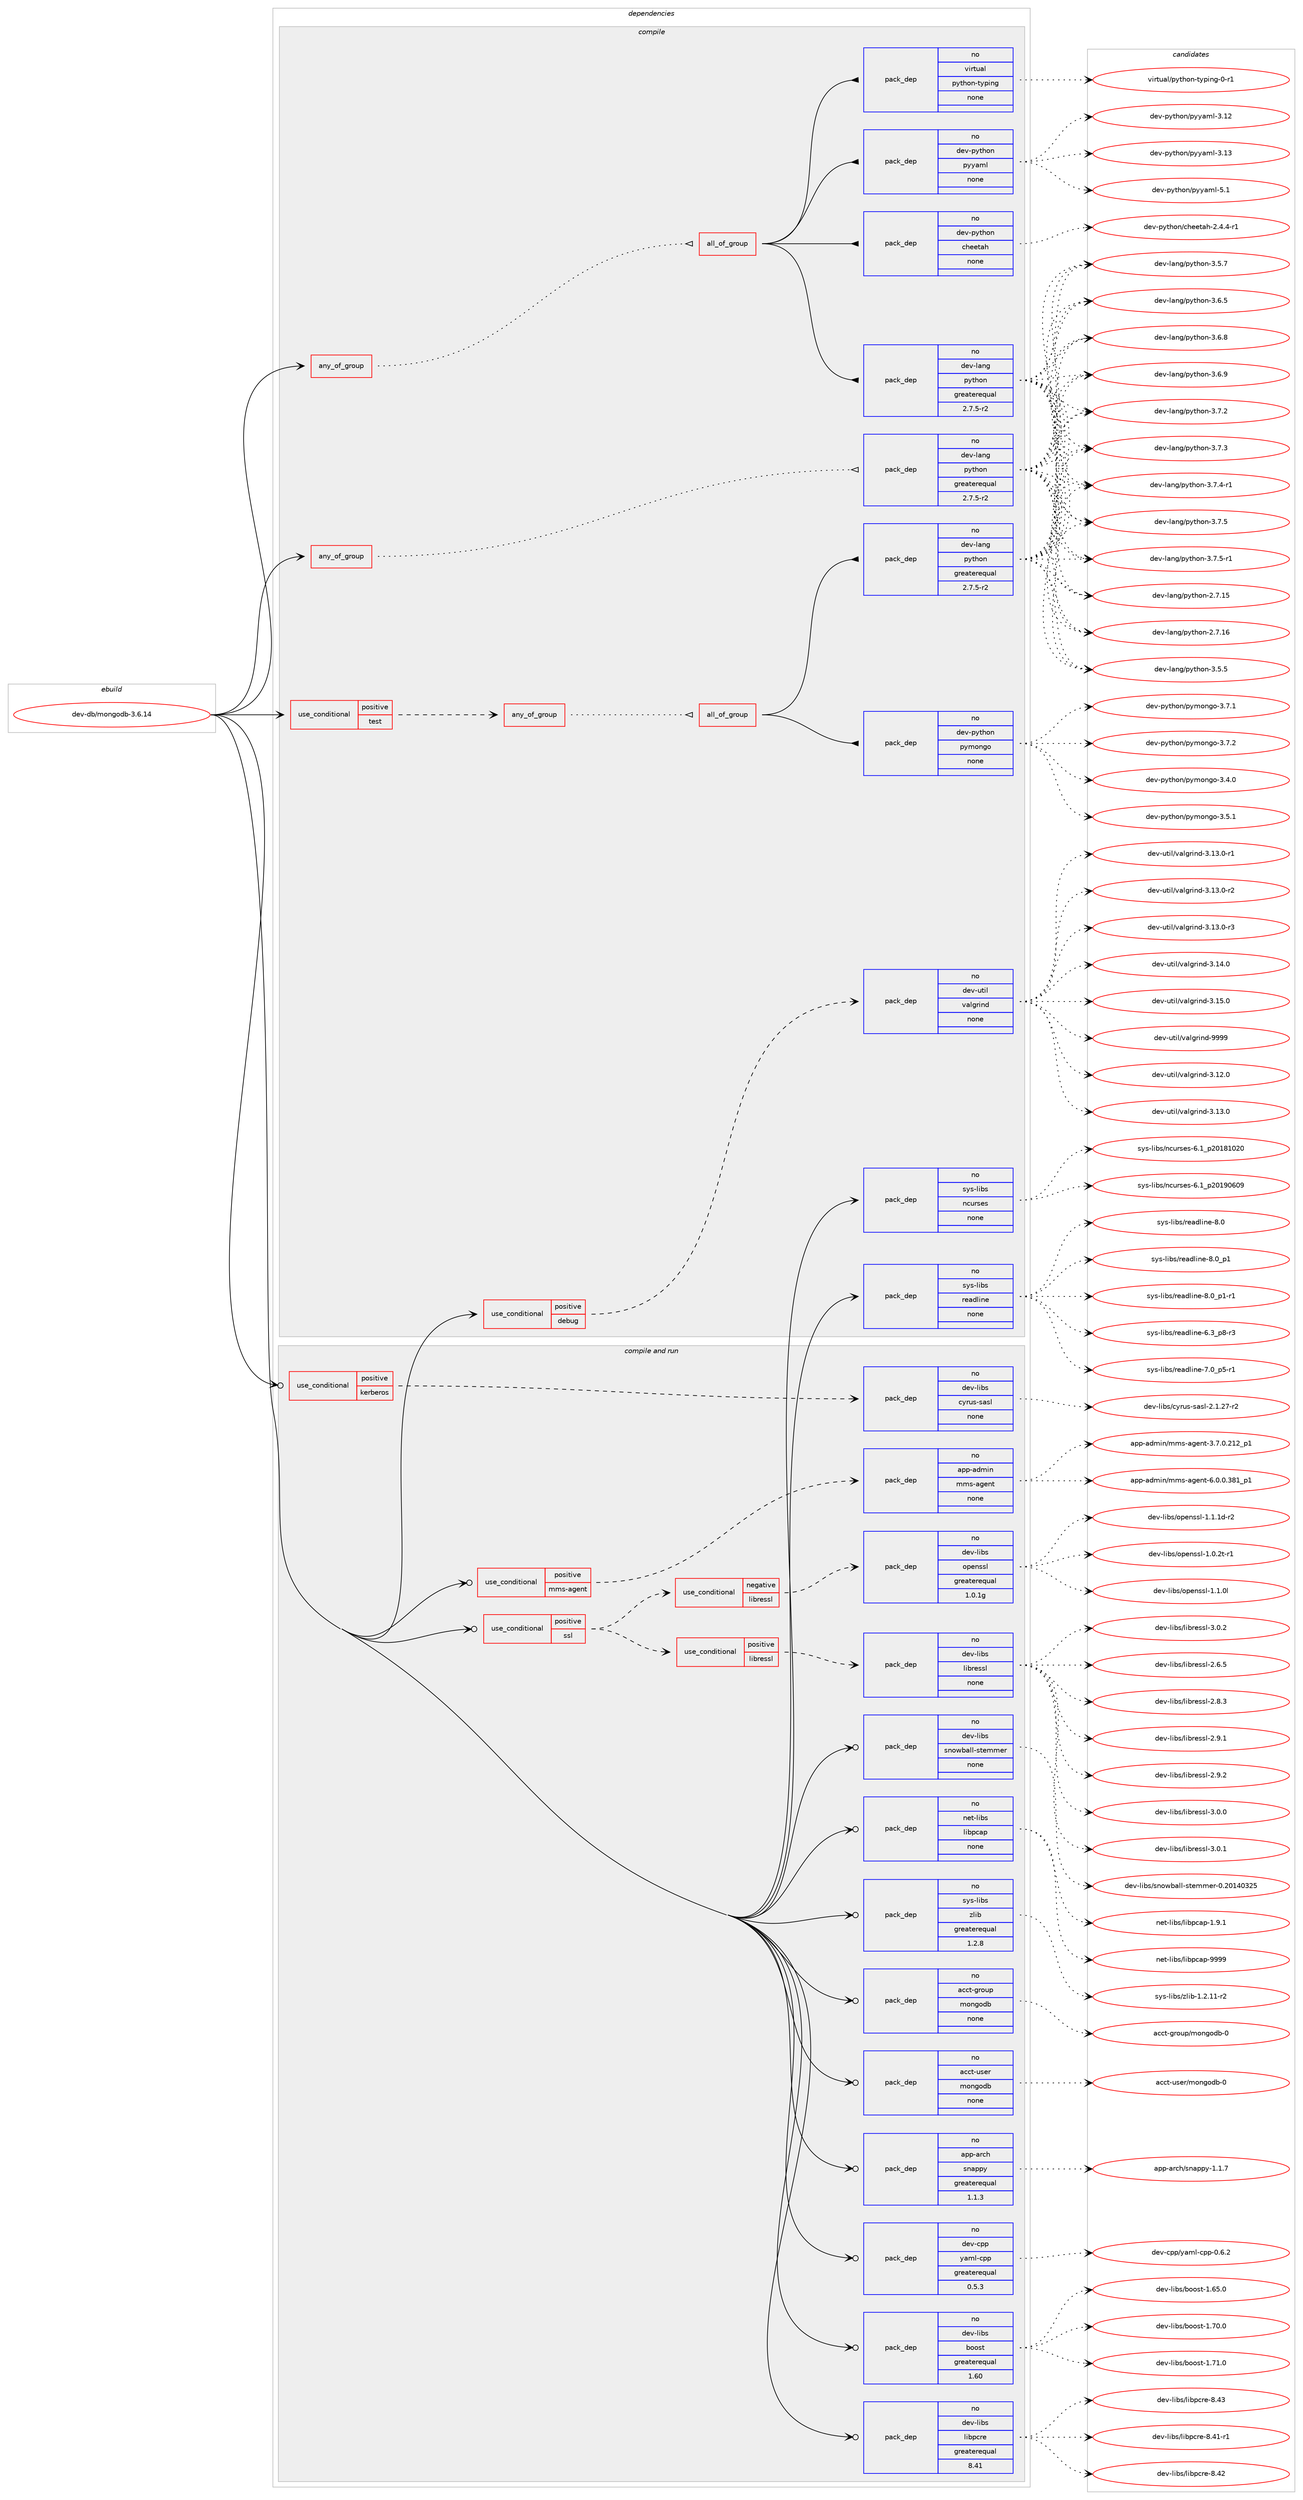 digraph prolog {

# *************
# Graph options
# *************

newrank=true;
concentrate=true;
compound=true;
graph [rankdir=LR,fontname=Helvetica,fontsize=10,ranksep=1.5];#, ranksep=2.5, nodesep=0.2];
edge  [arrowhead=vee];
node  [fontname=Helvetica,fontsize=10];

# **********
# The ebuild
# **********

subgraph cluster_leftcol {
color=gray;
rank=same;
label=<<i>ebuild</i>>;
id [label="dev-db/mongodb-3.6.14", color=red, width=4, href="../dev-db/mongodb-3.6.14.svg"];
}

# ****************
# The dependencies
# ****************

subgraph cluster_midcol {
color=gray;
label=<<i>dependencies</i>>;
subgraph cluster_compile {
fillcolor="#eeeeee";
style=filled;
label=<<i>compile</i>>;
subgraph any9306 {
dependency519684 [label=<<TABLE BORDER="0" CELLBORDER="1" CELLSPACING="0" CELLPADDING="4"><TR><TD CELLPADDING="10">any_of_group</TD></TR></TABLE>>, shape=none, color=red];subgraph all333 {
dependency519685 [label=<<TABLE BORDER="0" CELLBORDER="1" CELLSPACING="0" CELLPADDING="4"><TR><TD CELLPADDING="10">all_of_group</TD></TR></TABLE>>, shape=none, color=red];subgraph pack386896 {
dependency519686 [label=<<TABLE BORDER="0" CELLBORDER="1" CELLSPACING="0" CELLPADDING="4" WIDTH="220"><TR><TD ROWSPAN="6" CELLPADDING="30">pack_dep</TD></TR><TR><TD WIDTH="110">no</TD></TR><TR><TD>dev-lang</TD></TR><TR><TD>python</TD></TR><TR><TD>greaterequal</TD></TR><TR><TD>2.7.5-r2</TD></TR></TABLE>>, shape=none, color=blue];
}
dependency519685:e -> dependency519686:w [weight=20,style="solid",arrowhead="inv"];
subgraph pack386897 {
dependency519687 [label=<<TABLE BORDER="0" CELLBORDER="1" CELLSPACING="0" CELLPADDING="4" WIDTH="220"><TR><TD ROWSPAN="6" CELLPADDING="30">pack_dep</TD></TR><TR><TD WIDTH="110">no</TD></TR><TR><TD>dev-python</TD></TR><TR><TD>cheetah</TD></TR><TR><TD>none</TD></TR><TR><TD></TD></TR></TABLE>>, shape=none, color=blue];
}
dependency519685:e -> dependency519687:w [weight=20,style="solid",arrowhead="inv"];
subgraph pack386898 {
dependency519688 [label=<<TABLE BORDER="0" CELLBORDER="1" CELLSPACING="0" CELLPADDING="4" WIDTH="220"><TR><TD ROWSPAN="6" CELLPADDING="30">pack_dep</TD></TR><TR><TD WIDTH="110">no</TD></TR><TR><TD>dev-python</TD></TR><TR><TD>pyyaml</TD></TR><TR><TD>none</TD></TR><TR><TD></TD></TR></TABLE>>, shape=none, color=blue];
}
dependency519685:e -> dependency519688:w [weight=20,style="solid",arrowhead="inv"];
subgraph pack386899 {
dependency519689 [label=<<TABLE BORDER="0" CELLBORDER="1" CELLSPACING="0" CELLPADDING="4" WIDTH="220"><TR><TD ROWSPAN="6" CELLPADDING="30">pack_dep</TD></TR><TR><TD WIDTH="110">no</TD></TR><TR><TD>virtual</TD></TR><TR><TD>python-typing</TD></TR><TR><TD>none</TD></TR><TR><TD></TD></TR></TABLE>>, shape=none, color=blue];
}
dependency519685:e -> dependency519689:w [weight=20,style="solid",arrowhead="inv"];
}
dependency519684:e -> dependency519685:w [weight=20,style="dotted",arrowhead="oinv"];
}
id:e -> dependency519684:w [weight=20,style="solid",arrowhead="vee"];
subgraph any9307 {
dependency519690 [label=<<TABLE BORDER="0" CELLBORDER="1" CELLSPACING="0" CELLPADDING="4"><TR><TD CELLPADDING="10">any_of_group</TD></TR></TABLE>>, shape=none, color=red];subgraph pack386900 {
dependency519691 [label=<<TABLE BORDER="0" CELLBORDER="1" CELLSPACING="0" CELLPADDING="4" WIDTH="220"><TR><TD ROWSPAN="6" CELLPADDING="30">pack_dep</TD></TR><TR><TD WIDTH="110">no</TD></TR><TR><TD>dev-lang</TD></TR><TR><TD>python</TD></TR><TR><TD>greaterequal</TD></TR><TR><TD>2.7.5-r2</TD></TR></TABLE>>, shape=none, color=blue];
}
dependency519690:e -> dependency519691:w [weight=20,style="dotted",arrowhead="oinv"];
}
id:e -> dependency519690:w [weight=20,style="solid",arrowhead="vee"];
subgraph cond123152 {
dependency519692 [label=<<TABLE BORDER="0" CELLBORDER="1" CELLSPACING="0" CELLPADDING="4"><TR><TD ROWSPAN="3" CELLPADDING="10">use_conditional</TD></TR><TR><TD>positive</TD></TR><TR><TD>debug</TD></TR></TABLE>>, shape=none, color=red];
subgraph pack386901 {
dependency519693 [label=<<TABLE BORDER="0" CELLBORDER="1" CELLSPACING="0" CELLPADDING="4" WIDTH="220"><TR><TD ROWSPAN="6" CELLPADDING="30">pack_dep</TD></TR><TR><TD WIDTH="110">no</TD></TR><TR><TD>dev-util</TD></TR><TR><TD>valgrind</TD></TR><TR><TD>none</TD></TR><TR><TD></TD></TR></TABLE>>, shape=none, color=blue];
}
dependency519692:e -> dependency519693:w [weight=20,style="dashed",arrowhead="vee"];
}
id:e -> dependency519692:w [weight=20,style="solid",arrowhead="vee"];
subgraph cond123153 {
dependency519694 [label=<<TABLE BORDER="0" CELLBORDER="1" CELLSPACING="0" CELLPADDING="4"><TR><TD ROWSPAN="3" CELLPADDING="10">use_conditional</TD></TR><TR><TD>positive</TD></TR><TR><TD>test</TD></TR></TABLE>>, shape=none, color=red];
subgraph any9308 {
dependency519695 [label=<<TABLE BORDER="0" CELLBORDER="1" CELLSPACING="0" CELLPADDING="4"><TR><TD CELLPADDING="10">any_of_group</TD></TR></TABLE>>, shape=none, color=red];subgraph all334 {
dependency519696 [label=<<TABLE BORDER="0" CELLBORDER="1" CELLSPACING="0" CELLPADDING="4"><TR><TD CELLPADDING="10">all_of_group</TD></TR></TABLE>>, shape=none, color=red];subgraph pack386902 {
dependency519697 [label=<<TABLE BORDER="0" CELLBORDER="1" CELLSPACING="0" CELLPADDING="4" WIDTH="220"><TR><TD ROWSPAN="6" CELLPADDING="30">pack_dep</TD></TR><TR><TD WIDTH="110">no</TD></TR><TR><TD>dev-lang</TD></TR><TR><TD>python</TD></TR><TR><TD>greaterequal</TD></TR><TR><TD>2.7.5-r2</TD></TR></TABLE>>, shape=none, color=blue];
}
dependency519696:e -> dependency519697:w [weight=20,style="solid",arrowhead="inv"];
subgraph pack386903 {
dependency519698 [label=<<TABLE BORDER="0" CELLBORDER="1" CELLSPACING="0" CELLPADDING="4" WIDTH="220"><TR><TD ROWSPAN="6" CELLPADDING="30">pack_dep</TD></TR><TR><TD WIDTH="110">no</TD></TR><TR><TD>dev-python</TD></TR><TR><TD>pymongo</TD></TR><TR><TD>none</TD></TR><TR><TD></TD></TR></TABLE>>, shape=none, color=blue];
}
dependency519696:e -> dependency519698:w [weight=20,style="solid",arrowhead="inv"];
}
dependency519695:e -> dependency519696:w [weight=20,style="dotted",arrowhead="oinv"];
}
dependency519694:e -> dependency519695:w [weight=20,style="dashed",arrowhead="vee"];
}
id:e -> dependency519694:w [weight=20,style="solid",arrowhead="vee"];
subgraph pack386904 {
dependency519699 [label=<<TABLE BORDER="0" CELLBORDER="1" CELLSPACING="0" CELLPADDING="4" WIDTH="220"><TR><TD ROWSPAN="6" CELLPADDING="30">pack_dep</TD></TR><TR><TD WIDTH="110">no</TD></TR><TR><TD>sys-libs</TD></TR><TR><TD>ncurses</TD></TR><TR><TD>none</TD></TR><TR><TD></TD></TR></TABLE>>, shape=none, color=blue];
}
id:e -> dependency519699:w [weight=20,style="solid",arrowhead="vee"];
subgraph pack386905 {
dependency519700 [label=<<TABLE BORDER="0" CELLBORDER="1" CELLSPACING="0" CELLPADDING="4" WIDTH="220"><TR><TD ROWSPAN="6" CELLPADDING="30">pack_dep</TD></TR><TR><TD WIDTH="110">no</TD></TR><TR><TD>sys-libs</TD></TR><TR><TD>readline</TD></TR><TR><TD>none</TD></TR><TR><TD></TD></TR></TABLE>>, shape=none, color=blue];
}
id:e -> dependency519700:w [weight=20,style="solid",arrowhead="vee"];
}
subgraph cluster_compileandrun {
fillcolor="#eeeeee";
style=filled;
label=<<i>compile and run</i>>;
subgraph cond123154 {
dependency519701 [label=<<TABLE BORDER="0" CELLBORDER="1" CELLSPACING="0" CELLPADDING="4"><TR><TD ROWSPAN="3" CELLPADDING="10">use_conditional</TD></TR><TR><TD>positive</TD></TR><TR><TD>kerberos</TD></TR></TABLE>>, shape=none, color=red];
subgraph pack386906 {
dependency519702 [label=<<TABLE BORDER="0" CELLBORDER="1" CELLSPACING="0" CELLPADDING="4" WIDTH="220"><TR><TD ROWSPAN="6" CELLPADDING="30">pack_dep</TD></TR><TR><TD WIDTH="110">no</TD></TR><TR><TD>dev-libs</TD></TR><TR><TD>cyrus-sasl</TD></TR><TR><TD>none</TD></TR><TR><TD></TD></TR></TABLE>>, shape=none, color=blue];
}
dependency519701:e -> dependency519702:w [weight=20,style="dashed",arrowhead="vee"];
}
id:e -> dependency519701:w [weight=20,style="solid",arrowhead="odotvee"];
subgraph cond123155 {
dependency519703 [label=<<TABLE BORDER="0" CELLBORDER="1" CELLSPACING="0" CELLPADDING="4"><TR><TD ROWSPAN="3" CELLPADDING="10">use_conditional</TD></TR><TR><TD>positive</TD></TR><TR><TD>mms-agent</TD></TR></TABLE>>, shape=none, color=red];
subgraph pack386907 {
dependency519704 [label=<<TABLE BORDER="0" CELLBORDER="1" CELLSPACING="0" CELLPADDING="4" WIDTH="220"><TR><TD ROWSPAN="6" CELLPADDING="30">pack_dep</TD></TR><TR><TD WIDTH="110">no</TD></TR><TR><TD>app-admin</TD></TR><TR><TD>mms-agent</TD></TR><TR><TD>none</TD></TR><TR><TD></TD></TR></TABLE>>, shape=none, color=blue];
}
dependency519703:e -> dependency519704:w [weight=20,style="dashed",arrowhead="vee"];
}
id:e -> dependency519703:w [weight=20,style="solid",arrowhead="odotvee"];
subgraph cond123156 {
dependency519705 [label=<<TABLE BORDER="0" CELLBORDER="1" CELLSPACING="0" CELLPADDING="4"><TR><TD ROWSPAN="3" CELLPADDING="10">use_conditional</TD></TR><TR><TD>positive</TD></TR><TR><TD>ssl</TD></TR></TABLE>>, shape=none, color=red];
subgraph cond123157 {
dependency519706 [label=<<TABLE BORDER="0" CELLBORDER="1" CELLSPACING="0" CELLPADDING="4"><TR><TD ROWSPAN="3" CELLPADDING="10">use_conditional</TD></TR><TR><TD>negative</TD></TR><TR><TD>libressl</TD></TR></TABLE>>, shape=none, color=red];
subgraph pack386908 {
dependency519707 [label=<<TABLE BORDER="0" CELLBORDER="1" CELLSPACING="0" CELLPADDING="4" WIDTH="220"><TR><TD ROWSPAN="6" CELLPADDING="30">pack_dep</TD></TR><TR><TD WIDTH="110">no</TD></TR><TR><TD>dev-libs</TD></TR><TR><TD>openssl</TD></TR><TR><TD>greaterequal</TD></TR><TR><TD>1.0.1g</TD></TR></TABLE>>, shape=none, color=blue];
}
dependency519706:e -> dependency519707:w [weight=20,style="dashed",arrowhead="vee"];
}
dependency519705:e -> dependency519706:w [weight=20,style="dashed",arrowhead="vee"];
subgraph cond123158 {
dependency519708 [label=<<TABLE BORDER="0" CELLBORDER="1" CELLSPACING="0" CELLPADDING="4"><TR><TD ROWSPAN="3" CELLPADDING="10">use_conditional</TD></TR><TR><TD>positive</TD></TR><TR><TD>libressl</TD></TR></TABLE>>, shape=none, color=red];
subgraph pack386909 {
dependency519709 [label=<<TABLE BORDER="0" CELLBORDER="1" CELLSPACING="0" CELLPADDING="4" WIDTH="220"><TR><TD ROWSPAN="6" CELLPADDING="30">pack_dep</TD></TR><TR><TD WIDTH="110">no</TD></TR><TR><TD>dev-libs</TD></TR><TR><TD>libressl</TD></TR><TR><TD>none</TD></TR><TR><TD></TD></TR></TABLE>>, shape=none, color=blue];
}
dependency519708:e -> dependency519709:w [weight=20,style="dashed",arrowhead="vee"];
}
dependency519705:e -> dependency519708:w [weight=20,style="dashed",arrowhead="vee"];
}
id:e -> dependency519705:w [weight=20,style="solid",arrowhead="odotvee"];
subgraph pack386910 {
dependency519710 [label=<<TABLE BORDER="0" CELLBORDER="1" CELLSPACING="0" CELLPADDING="4" WIDTH="220"><TR><TD ROWSPAN="6" CELLPADDING="30">pack_dep</TD></TR><TR><TD WIDTH="110">no</TD></TR><TR><TD>acct-group</TD></TR><TR><TD>mongodb</TD></TR><TR><TD>none</TD></TR><TR><TD></TD></TR></TABLE>>, shape=none, color=blue];
}
id:e -> dependency519710:w [weight=20,style="solid",arrowhead="odotvee"];
subgraph pack386911 {
dependency519711 [label=<<TABLE BORDER="0" CELLBORDER="1" CELLSPACING="0" CELLPADDING="4" WIDTH="220"><TR><TD ROWSPAN="6" CELLPADDING="30">pack_dep</TD></TR><TR><TD WIDTH="110">no</TD></TR><TR><TD>acct-user</TD></TR><TR><TD>mongodb</TD></TR><TR><TD>none</TD></TR><TR><TD></TD></TR></TABLE>>, shape=none, color=blue];
}
id:e -> dependency519711:w [weight=20,style="solid",arrowhead="odotvee"];
subgraph pack386912 {
dependency519712 [label=<<TABLE BORDER="0" CELLBORDER="1" CELLSPACING="0" CELLPADDING="4" WIDTH="220"><TR><TD ROWSPAN="6" CELLPADDING="30">pack_dep</TD></TR><TR><TD WIDTH="110">no</TD></TR><TR><TD>app-arch</TD></TR><TR><TD>snappy</TD></TR><TR><TD>greaterequal</TD></TR><TR><TD>1.1.3</TD></TR></TABLE>>, shape=none, color=blue];
}
id:e -> dependency519712:w [weight=20,style="solid",arrowhead="odotvee"];
subgraph pack386913 {
dependency519713 [label=<<TABLE BORDER="0" CELLBORDER="1" CELLSPACING="0" CELLPADDING="4" WIDTH="220"><TR><TD ROWSPAN="6" CELLPADDING="30">pack_dep</TD></TR><TR><TD WIDTH="110">no</TD></TR><TR><TD>dev-cpp</TD></TR><TR><TD>yaml-cpp</TD></TR><TR><TD>greaterequal</TD></TR><TR><TD>0.5.3</TD></TR></TABLE>>, shape=none, color=blue];
}
id:e -> dependency519713:w [weight=20,style="solid",arrowhead="odotvee"];
subgraph pack386914 {
dependency519714 [label=<<TABLE BORDER="0" CELLBORDER="1" CELLSPACING="0" CELLPADDING="4" WIDTH="220"><TR><TD ROWSPAN="6" CELLPADDING="30">pack_dep</TD></TR><TR><TD WIDTH="110">no</TD></TR><TR><TD>dev-libs</TD></TR><TR><TD>boost</TD></TR><TR><TD>greaterequal</TD></TR><TR><TD>1.60</TD></TR></TABLE>>, shape=none, color=blue];
}
id:e -> dependency519714:w [weight=20,style="solid",arrowhead="odotvee"];
subgraph pack386915 {
dependency519715 [label=<<TABLE BORDER="0" CELLBORDER="1" CELLSPACING="0" CELLPADDING="4" WIDTH="220"><TR><TD ROWSPAN="6" CELLPADDING="30">pack_dep</TD></TR><TR><TD WIDTH="110">no</TD></TR><TR><TD>dev-libs</TD></TR><TR><TD>libpcre</TD></TR><TR><TD>greaterequal</TD></TR><TR><TD>8.41</TD></TR></TABLE>>, shape=none, color=blue];
}
id:e -> dependency519715:w [weight=20,style="solid",arrowhead="odotvee"];
subgraph pack386916 {
dependency519716 [label=<<TABLE BORDER="0" CELLBORDER="1" CELLSPACING="0" CELLPADDING="4" WIDTH="220"><TR><TD ROWSPAN="6" CELLPADDING="30">pack_dep</TD></TR><TR><TD WIDTH="110">no</TD></TR><TR><TD>dev-libs</TD></TR><TR><TD>snowball-stemmer</TD></TR><TR><TD>none</TD></TR><TR><TD></TD></TR></TABLE>>, shape=none, color=blue];
}
id:e -> dependency519716:w [weight=20,style="solid",arrowhead="odotvee"];
subgraph pack386917 {
dependency519717 [label=<<TABLE BORDER="0" CELLBORDER="1" CELLSPACING="0" CELLPADDING="4" WIDTH="220"><TR><TD ROWSPAN="6" CELLPADDING="30">pack_dep</TD></TR><TR><TD WIDTH="110">no</TD></TR><TR><TD>net-libs</TD></TR><TR><TD>libpcap</TD></TR><TR><TD>none</TD></TR><TR><TD></TD></TR></TABLE>>, shape=none, color=blue];
}
id:e -> dependency519717:w [weight=20,style="solid",arrowhead="odotvee"];
subgraph pack386918 {
dependency519718 [label=<<TABLE BORDER="0" CELLBORDER="1" CELLSPACING="0" CELLPADDING="4" WIDTH="220"><TR><TD ROWSPAN="6" CELLPADDING="30">pack_dep</TD></TR><TR><TD WIDTH="110">no</TD></TR><TR><TD>sys-libs</TD></TR><TR><TD>zlib</TD></TR><TR><TD>greaterequal</TD></TR><TR><TD>1.2.8</TD></TR></TABLE>>, shape=none, color=blue];
}
id:e -> dependency519718:w [weight=20,style="solid",arrowhead="odotvee"];
}
subgraph cluster_run {
fillcolor="#eeeeee";
style=filled;
label=<<i>run</i>>;
}
}

# **************
# The candidates
# **************

subgraph cluster_choices {
rank=same;
color=gray;
label=<<i>candidates</i>>;

subgraph choice386896 {
color=black;
nodesep=1;
choice10010111845108971101034711212111610411111045504655464953 [label="dev-lang/python-2.7.15", color=red, width=4,href="../dev-lang/python-2.7.15.svg"];
choice10010111845108971101034711212111610411111045504655464954 [label="dev-lang/python-2.7.16", color=red, width=4,href="../dev-lang/python-2.7.16.svg"];
choice100101118451089711010347112121116104111110455146534653 [label="dev-lang/python-3.5.5", color=red, width=4,href="../dev-lang/python-3.5.5.svg"];
choice100101118451089711010347112121116104111110455146534655 [label="dev-lang/python-3.5.7", color=red, width=4,href="../dev-lang/python-3.5.7.svg"];
choice100101118451089711010347112121116104111110455146544653 [label="dev-lang/python-3.6.5", color=red, width=4,href="../dev-lang/python-3.6.5.svg"];
choice100101118451089711010347112121116104111110455146544656 [label="dev-lang/python-3.6.8", color=red, width=4,href="../dev-lang/python-3.6.8.svg"];
choice100101118451089711010347112121116104111110455146544657 [label="dev-lang/python-3.6.9", color=red, width=4,href="../dev-lang/python-3.6.9.svg"];
choice100101118451089711010347112121116104111110455146554650 [label="dev-lang/python-3.7.2", color=red, width=4,href="../dev-lang/python-3.7.2.svg"];
choice100101118451089711010347112121116104111110455146554651 [label="dev-lang/python-3.7.3", color=red, width=4,href="../dev-lang/python-3.7.3.svg"];
choice1001011184510897110103471121211161041111104551465546524511449 [label="dev-lang/python-3.7.4-r1", color=red, width=4,href="../dev-lang/python-3.7.4-r1.svg"];
choice100101118451089711010347112121116104111110455146554653 [label="dev-lang/python-3.7.5", color=red, width=4,href="../dev-lang/python-3.7.5.svg"];
choice1001011184510897110103471121211161041111104551465546534511449 [label="dev-lang/python-3.7.5-r1", color=red, width=4,href="../dev-lang/python-3.7.5-r1.svg"];
dependency519686:e -> choice10010111845108971101034711212111610411111045504655464953:w [style=dotted,weight="100"];
dependency519686:e -> choice10010111845108971101034711212111610411111045504655464954:w [style=dotted,weight="100"];
dependency519686:e -> choice100101118451089711010347112121116104111110455146534653:w [style=dotted,weight="100"];
dependency519686:e -> choice100101118451089711010347112121116104111110455146534655:w [style=dotted,weight="100"];
dependency519686:e -> choice100101118451089711010347112121116104111110455146544653:w [style=dotted,weight="100"];
dependency519686:e -> choice100101118451089711010347112121116104111110455146544656:w [style=dotted,weight="100"];
dependency519686:e -> choice100101118451089711010347112121116104111110455146544657:w [style=dotted,weight="100"];
dependency519686:e -> choice100101118451089711010347112121116104111110455146554650:w [style=dotted,weight="100"];
dependency519686:e -> choice100101118451089711010347112121116104111110455146554651:w [style=dotted,weight="100"];
dependency519686:e -> choice1001011184510897110103471121211161041111104551465546524511449:w [style=dotted,weight="100"];
dependency519686:e -> choice100101118451089711010347112121116104111110455146554653:w [style=dotted,weight="100"];
dependency519686:e -> choice1001011184510897110103471121211161041111104551465546534511449:w [style=dotted,weight="100"];
}
subgraph choice386897 {
color=black;
nodesep=1;
choice100101118451121211161041111104799104101101116971044550465246524511449 [label="dev-python/cheetah-2.4.4-r1", color=red, width=4,href="../dev-python/cheetah-2.4.4-r1.svg"];
dependency519687:e -> choice100101118451121211161041111104799104101101116971044550465246524511449:w [style=dotted,weight="100"];
}
subgraph choice386898 {
color=black;
nodesep=1;
choice1001011184511212111610411111047112121121971091084551464950 [label="dev-python/pyyaml-3.12", color=red, width=4,href="../dev-python/pyyaml-3.12.svg"];
choice1001011184511212111610411111047112121121971091084551464951 [label="dev-python/pyyaml-3.13", color=red, width=4,href="../dev-python/pyyaml-3.13.svg"];
choice10010111845112121116104111110471121211219710910845534649 [label="dev-python/pyyaml-5.1", color=red, width=4,href="../dev-python/pyyaml-5.1.svg"];
dependency519688:e -> choice1001011184511212111610411111047112121121971091084551464950:w [style=dotted,weight="100"];
dependency519688:e -> choice1001011184511212111610411111047112121121971091084551464951:w [style=dotted,weight="100"];
dependency519688:e -> choice10010111845112121116104111110471121211219710910845534649:w [style=dotted,weight="100"];
}
subgraph choice386899 {
color=black;
nodesep=1;
choice11810511411611797108471121211161041111104511612111210511010345484511449 [label="virtual/python-typing-0-r1", color=red, width=4,href="../virtual/python-typing-0-r1.svg"];
dependency519689:e -> choice11810511411611797108471121211161041111104511612111210511010345484511449:w [style=dotted,weight="100"];
}
subgraph choice386900 {
color=black;
nodesep=1;
choice10010111845108971101034711212111610411111045504655464953 [label="dev-lang/python-2.7.15", color=red, width=4,href="../dev-lang/python-2.7.15.svg"];
choice10010111845108971101034711212111610411111045504655464954 [label="dev-lang/python-2.7.16", color=red, width=4,href="../dev-lang/python-2.7.16.svg"];
choice100101118451089711010347112121116104111110455146534653 [label="dev-lang/python-3.5.5", color=red, width=4,href="../dev-lang/python-3.5.5.svg"];
choice100101118451089711010347112121116104111110455146534655 [label="dev-lang/python-3.5.7", color=red, width=4,href="../dev-lang/python-3.5.7.svg"];
choice100101118451089711010347112121116104111110455146544653 [label="dev-lang/python-3.6.5", color=red, width=4,href="../dev-lang/python-3.6.5.svg"];
choice100101118451089711010347112121116104111110455146544656 [label="dev-lang/python-3.6.8", color=red, width=4,href="../dev-lang/python-3.6.8.svg"];
choice100101118451089711010347112121116104111110455146544657 [label="dev-lang/python-3.6.9", color=red, width=4,href="../dev-lang/python-3.6.9.svg"];
choice100101118451089711010347112121116104111110455146554650 [label="dev-lang/python-3.7.2", color=red, width=4,href="../dev-lang/python-3.7.2.svg"];
choice100101118451089711010347112121116104111110455146554651 [label="dev-lang/python-3.7.3", color=red, width=4,href="../dev-lang/python-3.7.3.svg"];
choice1001011184510897110103471121211161041111104551465546524511449 [label="dev-lang/python-3.7.4-r1", color=red, width=4,href="../dev-lang/python-3.7.4-r1.svg"];
choice100101118451089711010347112121116104111110455146554653 [label="dev-lang/python-3.7.5", color=red, width=4,href="../dev-lang/python-3.7.5.svg"];
choice1001011184510897110103471121211161041111104551465546534511449 [label="dev-lang/python-3.7.5-r1", color=red, width=4,href="../dev-lang/python-3.7.5-r1.svg"];
dependency519691:e -> choice10010111845108971101034711212111610411111045504655464953:w [style=dotted,weight="100"];
dependency519691:e -> choice10010111845108971101034711212111610411111045504655464954:w [style=dotted,weight="100"];
dependency519691:e -> choice100101118451089711010347112121116104111110455146534653:w [style=dotted,weight="100"];
dependency519691:e -> choice100101118451089711010347112121116104111110455146534655:w [style=dotted,weight="100"];
dependency519691:e -> choice100101118451089711010347112121116104111110455146544653:w [style=dotted,weight="100"];
dependency519691:e -> choice100101118451089711010347112121116104111110455146544656:w [style=dotted,weight="100"];
dependency519691:e -> choice100101118451089711010347112121116104111110455146544657:w [style=dotted,weight="100"];
dependency519691:e -> choice100101118451089711010347112121116104111110455146554650:w [style=dotted,weight="100"];
dependency519691:e -> choice100101118451089711010347112121116104111110455146554651:w [style=dotted,weight="100"];
dependency519691:e -> choice1001011184510897110103471121211161041111104551465546524511449:w [style=dotted,weight="100"];
dependency519691:e -> choice100101118451089711010347112121116104111110455146554653:w [style=dotted,weight="100"];
dependency519691:e -> choice1001011184510897110103471121211161041111104551465546534511449:w [style=dotted,weight="100"];
}
subgraph choice386901 {
color=black;
nodesep=1;
choice10010111845117116105108471189710810311410511010045514649504648 [label="dev-util/valgrind-3.12.0", color=red, width=4,href="../dev-util/valgrind-3.12.0.svg"];
choice10010111845117116105108471189710810311410511010045514649514648 [label="dev-util/valgrind-3.13.0", color=red, width=4,href="../dev-util/valgrind-3.13.0.svg"];
choice100101118451171161051084711897108103114105110100455146495146484511449 [label="dev-util/valgrind-3.13.0-r1", color=red, width=4,href="../dev-util/valgrind-3.13.0-r1.svg"];
choice100101118451171161051084711897108103114105110100455146495146484511450 [label="dev-util/valgrind-3.13.0-r2", color=red, width=4,href="../dev-util/valgrind-3.13.0-r2.svg"];
choice100101118451171161051084711897108103114105110100455146495146484511451 [label="dev-util/valgrind-3.13.0-r3", color=red, width=4,href="../dev-util/valgrind-3.13.0-r3.svg"];
choice10010111845117116105108471189710810311410511010045514649524648 [label="dev-util/valgrind-3.14.0", color=red, width=4,href="../dev-util/valgrind-3.14.0.svg"];
choice10010111845117116105108471189710810311410511010045514649534648 [label="dev-util/valgrind-3.15.0", color=red, width=4,href="../dev-util/valgrind-3.15.0.svg"];
choice1001011184511711610510847118971081031141051101004557575757 [label="dev-util/valgrind-9999", color=red, width=4,href="../dev-util/valgrind-9999.svg"];
dependency519693:e -> choice10010111845117116105108471189710810311410511010045514649504648:w [style=dotted,weight="100"];
dependency519693:e -> choice10010111845117116105108471189710810311410511010045514649514648:w [style=dotted,weight="100"];
dependency519693:e -> choice100101118451171161051084711897108103114105110100455146495146484511449:w [style=dotted,weight="100"];
dependency519693:e -> choice100101118451171161051084711897108103114105110100455146495146484511450:w [style=dotted,weight="100"];
dependency519693:e -> choice100101118451171161051084711897108103114105110100455146495146484511451:w [style=dotted,weight="100"];
dependency519693:e -> choice10010111845117116105108471189710810311410511010045514649524648:w [style=dotted,weight="100"];
dependency519693:e -> choice10010111845117116105108471189710810311410511010045514649534648:w [style=dotted,weight="100"];
dependency519693:e -> choice1001011184511711610510847118971081031141051101004557575757:w [style=dotted,weight="100"];
}
subgraph choice386902 {
color=black;
nodesep=1;
choice10010111845108971101034711212111610411111045504655464953 [label="dev-lang/python-2.7.15", color=red, width=4,href="../dev-lang/python-2.7.15.svg"];
choice10010111845108971101034711212111610411111045504655464954 [label="dev-lang/python-2.7.16", color=red, width=4,href="../dev-lang/python-2.7.16.svg"];
choice100101118451089711010347112121116104111110455146534653 [label="dev-lang/python-3.5.5", color=red, width=4,href="../dev-lang/python-3.5.5.svg"];
choice100101118451089711010347112121116104111110455146534655 [label="dev-lang/python-3.5.7", color=red, width=4,href="../dev-lang/python-3.5.7.svg"];
choice100101118451089711010347112121116104111110455146544653 [label="dev-lang/python-3.6.5", color=red, width=4,href="../dev-lang/python-3.6.5.svg"];
choice100101118451089711010347112121116104111110455146544656 [label="dev-lang/python-3.6.8", color=red, width=4,href="../dev-lang/python-3.6.8.svg"];
choice100101118451089711010347112121116104111110455146544657 [label="dev-lang/python-3.6.9", color=red, width=4,href="../dev-lang/python-3.6.9.svg"];
choice100101118451089711010347112121116104111110455146554650 [label="dev-lang/python-3.7.2", color=red, width=4,href="../dev-lang/python-3.7.2.svg"];
choice100101118451089711010347112121116104111110455146554651 [label="dev-lang/python-3.7.3", color=red, width=4,href="../dev-lang/python-3.7.3.svg"];
choice1001011184510897110103471121211161041111104551465546524511449 [label="dev-lang/python-3.7.4-r1", color=red, width=4,href="../dev-lang/python-3.7.4-r1.svg"];
choice100101118451089711010347112121116104111110455146554653 [label="dev-lang/python-3.7.5", color=red, width=4,href="../dev-lang/python-3.7.5.svg"];
choice1001011184510897110103471121211161041111104551465546534511449 [label="dev-lang/python-3.7.5-r1", color=red, width=4,href="../dev-lang/python-3.7.5-r1.svg"];
dependency519697:e -> choice10010111845108971101034711212111610411111045504655464953:w [style=dotted,weight="100"];
dependency519697:e -> choice10010111845108971101034711212111610411111045504655464954:w [style=dotted,weight="100"];
dependency519697:e -> choice100101118451089711010347112121116104111110455146534653:w [style=dotted,weight="100"];
dependency519697:e -> choice100101118451089711010347112121116104111110455146534655:w [style=dotted,weight="100"];
dependency519697:e -> choice100101118451089711010347112121116104111110455146544653:w [style=dotted,weight="100"];
dependency519697:e -> choice100101118451089711010347112121116104111110455146544656:w [style=dotted,weight="100"];
dependency519697:e -> choice100101118451089711010347112121116104111110455146544657:w [style=dotted,weight="100"];
dependency519697:e -> choice100101118451089711010347112121116104111110455146554650:w [style=dotted,weight="100"];
dependency519697:e -> choice100101118451089711010347112121116104111110455146554651:w [style=dotted,weight="100"];
dependency519697:e -> choice1001011184510897110103471121211161041111104551465546524511449:w [style=dotted,weight="100"];
dependency519697:e -> choice100101118451089711010347112121116104111110455146554653:w [style=dotted,weight="100"];
dependency519697:e -> choice1001011184510897110103471121211161041111104551465546534511449:w [style=dotted,weight="100"];
}
subgraph choice386903 {
color=black;
nodesep=1;
choice1001011184511212111610411111047112121109111110103111455146524648 [label="dev-python/pymongo-3.4.0", color=red, width=4,href="../dev-python/pymongo-3.4.0.svg"];
choice1001011184511212111610411111047112121109111110103111455146534649 [label="dev-python/pymongo-3.5.1", color=red, width=4,href="../dev-python/pymongo-3.5.1.svg"];
choice1001011184511212111610411111047112121109111110103111455146554649 [label="dev-python/pymongo-3.7.1", color=red, width=4,href="../dev-python/pymongo-3.7.1.svg"];
choice1001011184511212111610411111047112121109111110103111455146554650 [label="dev-python/pymongo-3.7.2", color=red, width=4,href="../dev-python/pymongo-3.7.2.svg"];
dependency519698:e -> choice1001011184511212111610411111047112121109111110103111455146524648:w [style=dotted,weight="100"];
dependency519698:e -> choice1001011184511212111610411111047112121109111110103111455146534649:w [style=dotted,weight="100"];
dependency519698:e -> choice1001011184511212111610411111047112121109111110103111455146554649:w [style=dotted,weight="100"];
dependency519698:e -> choice1001011184511212111610411111047112121109111110103111455146554650:w [style=dotted,weight="100"];
}
subgraph choice386904 {
color=black;
nodesep=1;
choice1151211154510810598115471109911711411510111545544649951125048495649485048 [label="sys-libs/ncurses-6.1_p20181020", color=red, width=4,href="../sys-libs/ncurses-6.1_p20181020.svg"];
choice1151211154510810598115471109911711411510111545544649951125048495748544857 [label="sys-libs/ncurses-6.1_p20190609", color=red, width=4,href="../sys-libs/ncurses-6.1_p20190609.svg"];
dependency519699:e -> choice1151211154510810598115471109911711411510111545544649951125048495649485048:w [style=dotted,weight="100"];
dependency519699:e -> choice1151211154510810598115471109911711411510111545544649951125048495748544857:w [style=dotted,weight="100"];
}
subgraph choice386905 {
color=black;
nodesep=1;
choice115121115451081059811547114101971001081051101014554465195112564511451 [label="sys-libs/readline-6.3_p8-r3", color=red, width=4,href="../sys-libs/readline-6.3_p8-r3.svg"];
choice115121115451081059811547114101971001081051101014555464895112534511449 [label="sys-libs/readline-7.0_p5-r1", color=red, width=4,href="../sys-libs/readline-7.0_p5-r1.svg"];
choice1151211154510810598115471141019710010810511010145564648 [label="sys-libs/readline-8.0", color=red, width=4,href="../sys-libs/readline-8.0.svg"];
choice11512111545108105981154711410197100108105110101455646489511249 [label="sys-libs/readline-8.0_p1", color=red, width=4,href="../sys-libs/readline-8.0_p1.svg"];
choice115121115451081059811547114101971001081051101014556464895112494511449 [label="sys-libs/readline-8.0_p1-r1", color=red, width=4,href="../sys-libs/readline-8.0_p1-r1.svg"];
dependency519700:e -> choice115121115451081059811547114101971001081051101014554465195112564511451:w [style=dotted,weight="100"];
dependency519700:e -> choice115121115451081059811547114101971001081051101014555464895112534511449:w [style=dotted,weight="100"];
dependency519700:e -> choice1151211154510810598115471141019710010810511010145564648:w [style=dotted,weight="100"];
dependency519700:e -> choice11512111545108105981154711410197100108105110101455646489511249:w [style=dotted,weight="100"];
dependency519700:e -> choice115121115451081059811547114101971001081051101014556464895112494511449:w [style=dotted,weight="100"];
}
subgraph choice386906 {
color=black;
nodesep=1;
choice100101118451081059811547991211141171154511597115108455046494650554511450 [label="dev-libs/cyrus-sasl-2.1.27-r2", color=red, width=4,href="../dev-libs/cyrus-sasl-2.1.27-r2.svg"];
dependency519702:e -> choice100101118451081059811547991211141171154511597115108455046494650554511450:w [style=dotted,weight="100"];
}
subgraph choice386907 {
color=black;
nodesep=1;
choice971121124597100109105110471091091154597103101110116455146554648465049509511249 [label="app-admin/mms-agent-3.7.0.212_p1", color=red, width=4,href="../app-admin/mms-agent-3.7.0.212_p1.svg"];
choice971121124597100109105110471091091154597103101110116455446484648465156499511249 [label="app-admin/mms-agent-6.0.0.381_p1", color=red, width=4,href="../app-admin/mms-agent-6.0.0.381_p1.svg"];
dependency519704:e -> choice971121124597100109105110471091091154597103101110116455146554648465049509511249:w [style=dotted,weight="100"];
dependency519704:e -> choice971121124597100109105110471091091154597103101110116455446484648465156499511249:w [style=dotted,weight="100"];
}
subgraph choice386908 {
color=black;
nodesep=1;
choice1001011184510810598115471111121011101151151084549464846501164511449 [label="dev-libs/openssl-1.0.2t-r1", color=red, width=4,href="../dev-libs/openssl-1.0.2t-r1.svg"];
choice100101118451081059811547111112101110115115108454946494648108 [label="dev-libs/openssl-1.1.0l", color=red, width=4,href="../dev-libs/openssl-1.1.0l.svg"];
choice1001011184510810598115471111121011101151151084549464946491004511450 [label="dev-libs/openssl-1.1.1d-r2", color=red, width=4,href="../dev-libs/openssl-1.1.1d-r2.svg"];
dependency519707:e -> choice1001011184510810598115471111121011101151151084549464846501164511449:w [style=dotted,weight="100"];
dependency519707:e -> choice100101118451081059811547111112101110115115108454946494648108:w [style=dotted,weight="100"];
dependency519707:e -> choice1001011184510810598115471111121011101151151084549464946491004511450:w [style=dotted,weight="100"];
}
subgraph choice386909 {
color=black;
nodesep=1;
choice10010111845108105981154710810598114101115115108455046544653 [label="dev-libs/libressl-2.6.5", color=red, width=4,href="../dev-libs/libressl-2.6.5.svg"];
choice10010111845108105981154710810598114101115115108455046564651 [label="dev-libs/libressl-2.8.3", color=red, width=4,href="../dev-libs/libressl-2.8.3.svg"];
choice10010111845108105981154710810598114101115115108455046574649 [label="dev-libs/libressl-2.9.1", color=red, width=4,href="../dev-libs/libressl-2.9.1.svg"];
choice10010111845108105981154710810598114101115115108455046574650 [label="dev-libs/libressl-2.9.2", color=red, width=4,href="../dev-libs/libressl-2.9.2.svg"];
choice10010111845108105981154710810598114101115115108455146484648 [label="dev-libs/libressl-3.0.0", color=red, width=4,href="../dev-libs/libressl-3.0.0.svg"];
choice10010111845108105981154710810598114101115115108455146484649 [label="dev-libs/libressl-3.0.1", color=red, width=4,href="../dev-libs/libressl-3.0.1.svg"];
choice10010111845108105981154710810598114101115115108455146484650 [label="dev-libs/libressl-3.0.2", color=red, width=4,href="../dev-libs/libressl-3.0.2.svg"];
dependency519709:e -> choice10010111845108105981154710810598114101115115108455046544653:w [style=dotted,weight="100"];
dependency519709:e -> choice10010111845108105981154710810598114101115115108455046564651:w [style=dotted,weight="100"];
dependency519709:e -> choice10010111845108105981154710810598114101115115108455046574649:w [style=dotted,weight="100"];
dependency519709:e -> choice10010111845108105981154710810598114101115115108455046574650:w [style=dotted,weight="100"];
dependency519709:e -> choice10010111845108105981154710810598114101115115108455146484648:w [style=dotted,weight="100"];
dependency519709:e -> choice10010111845108105981154710810598114101115115108455146484649:w [style=dotted,weight="100"];
dependency519709:e -> choice10010111845108105981154710810598114101115115108455146484650:w [style=dotted,weight="100"];
}
subgraph choice386910 {
color=black;
nodesep=1;
choice9799991164510311411111711247109111110103111100984548 [label="acct-group/mongodb-0", color=red, width=4,href="../acct-group/mongodb-0.svg"];
dependency519710:e -> choice9799991164510311411111711247109111110103111100984548:w [style=dotted,weight="100"];
}
subgraph choice386911 {
color=black;
nodesep=1;
choice9799991164511711510111447109111110103111100984548 [label="acct-user/mongodb-0", color=red, width=4,href="../acct-user/mongodb-0.svg"];
dependency519711:e -> choice9799991164511711510111447109111110103111100984548:w [style=dotted,weight="100"];
}
subgraph choice386912 {
color=black;
nodesep=1;
choice971121124597114991044711511097112112121454946494655 [label="app-arch/snappy-1.1.7", color=red, width=4,href="../app-arch/snappy-1.1.7.svg"];
dependency519712:e -> choice971121124597114991044711511097112112121454946494655:w [style=dotted,weight="100"];
}
subgraph choice386913 {
color=black;
nodesep=1;
choice100101118459911211247121971091084599112112454846544650 [label="dev-cpp/yaml-cpp-0.6.2", color=red, width=4,href="../dev-cpp/yaml-cpp-0.6.2.svg"];
dependency519713:e -> choice100101118459911211247121971091084599112112454846544650:w [style=dotted,weight="100"];
}
subgraph choice386914 {
color=black;
nodesep=1;
choice1001011184510810598115479811111111511645494654534648 [label="dev-libs/boost-1.65.0", color=red, width=4,href="../dev-libs/boost-1.65.0.svg"];
choice1001011184510810598115479811111111511645494655484648 [label="dev-libs/boost-1.70.0", color=red, width=4,href="../dev-libs/boost-1.70.0.svg"];
choice1001011184510810598115479811111111511645494655494648 [label="dev-libs/boost-1.71.0", color=red, width=4,href="../dev-libs/boost-1.71.0.svg"];
dependency519714:e -> choice1001011184510810598115479811111111511645494654534648:w [style=dotted,weight="100"];
dependency519714:e -> choice1001011184510810598115479811111111511645494655484648:w [style=dotted,weight="100"];
dependency519714:e -> choice1001011184510810598115479811111111511645494655494648:w [style=dotted,weight="100"];
}
subgraph choice386915 {
color=black;
nodesep=1;
choice100101118451081059811547108105981129911410145564652494511449 [label="dev-libs/libpcre-8.41-r1", color=red, width=4,href="../dev-libs/libpcre-8.41-r1.svg"];
choice10010111845108105981154710810598112991141014556465250 [label="dev-libs/libpcre-8.42", color=red, width=4,href="../dev-libs/libpcre-8.42.svg"];
choice10010111845108105981154710810598112991141014556465251 [label="dev-libs/libpcre-8.43", color=red, width=4,href="../dev-libs/libpcre-8.43.svg"];
dependency519715:e -> choice100101118451081059811547108105981129911410145564652494511449:w [style=dotted,weight="100"];
dependency519715:e -> choice10010111845108105981154710810598112991141014556465250:w [style=dotted,weight="100"];
dependency519715:e -> choice10010111845108105981154710810598112991141014556465251:w [style=dotted,weight="100"];
}
subgraph choice386916 {
color=black;
nodesep=1;
choice1001011184510810598115471151101111199897108108451151161011091091011144548465048495248515053 [label="dev-libs/snowball-stemmer-0.20140325", color=red, width=4,href="../dev-libs/snowball-stemmer-0.20140325.svg"];
dependency519716:e -> choice1001011184510810598115471151101111199897108108451151161011091091011144548465048495248515053:w [style=dotted,weight="100"];
}
subgraph choice386917 {
color=black;
nodesep=1;
choice110101116451081059811547108105981129997112454946574649 [label="net-libs/libpcap-1.9.1", color=red, width=4,href="../net-libs/libpcap-1.9.1.svg"];
choice1101011164510810598115471081059811299971124557575757 [label="net-libs/libpcap-9999", color=red, width=4,href="../net-libs/libpcap-9999.svg"];
dependency519717:e -> choice110101116451081059811547108105981129997112454946574649:w [style=dotted,weight="100"];
dependency519717:e -> choice1101011164510810598115471081059811299971124557575757:w [style=dotted,weight="100"];
}
subgraph choice386918 {
color=black;
nodesep=1;
choice11512111545108105981154712210810598454946504649494511450 [label="sys-libs/zlib-1.2.11-r2", color=red, width=4,href="../sys-libs/zlib-1.2.11-r2.svg"];
dependency519718:e -> choice11512111545108105981154712210810598454946504649494511450:w [style=dotted,weight="100"];
}
}

}
